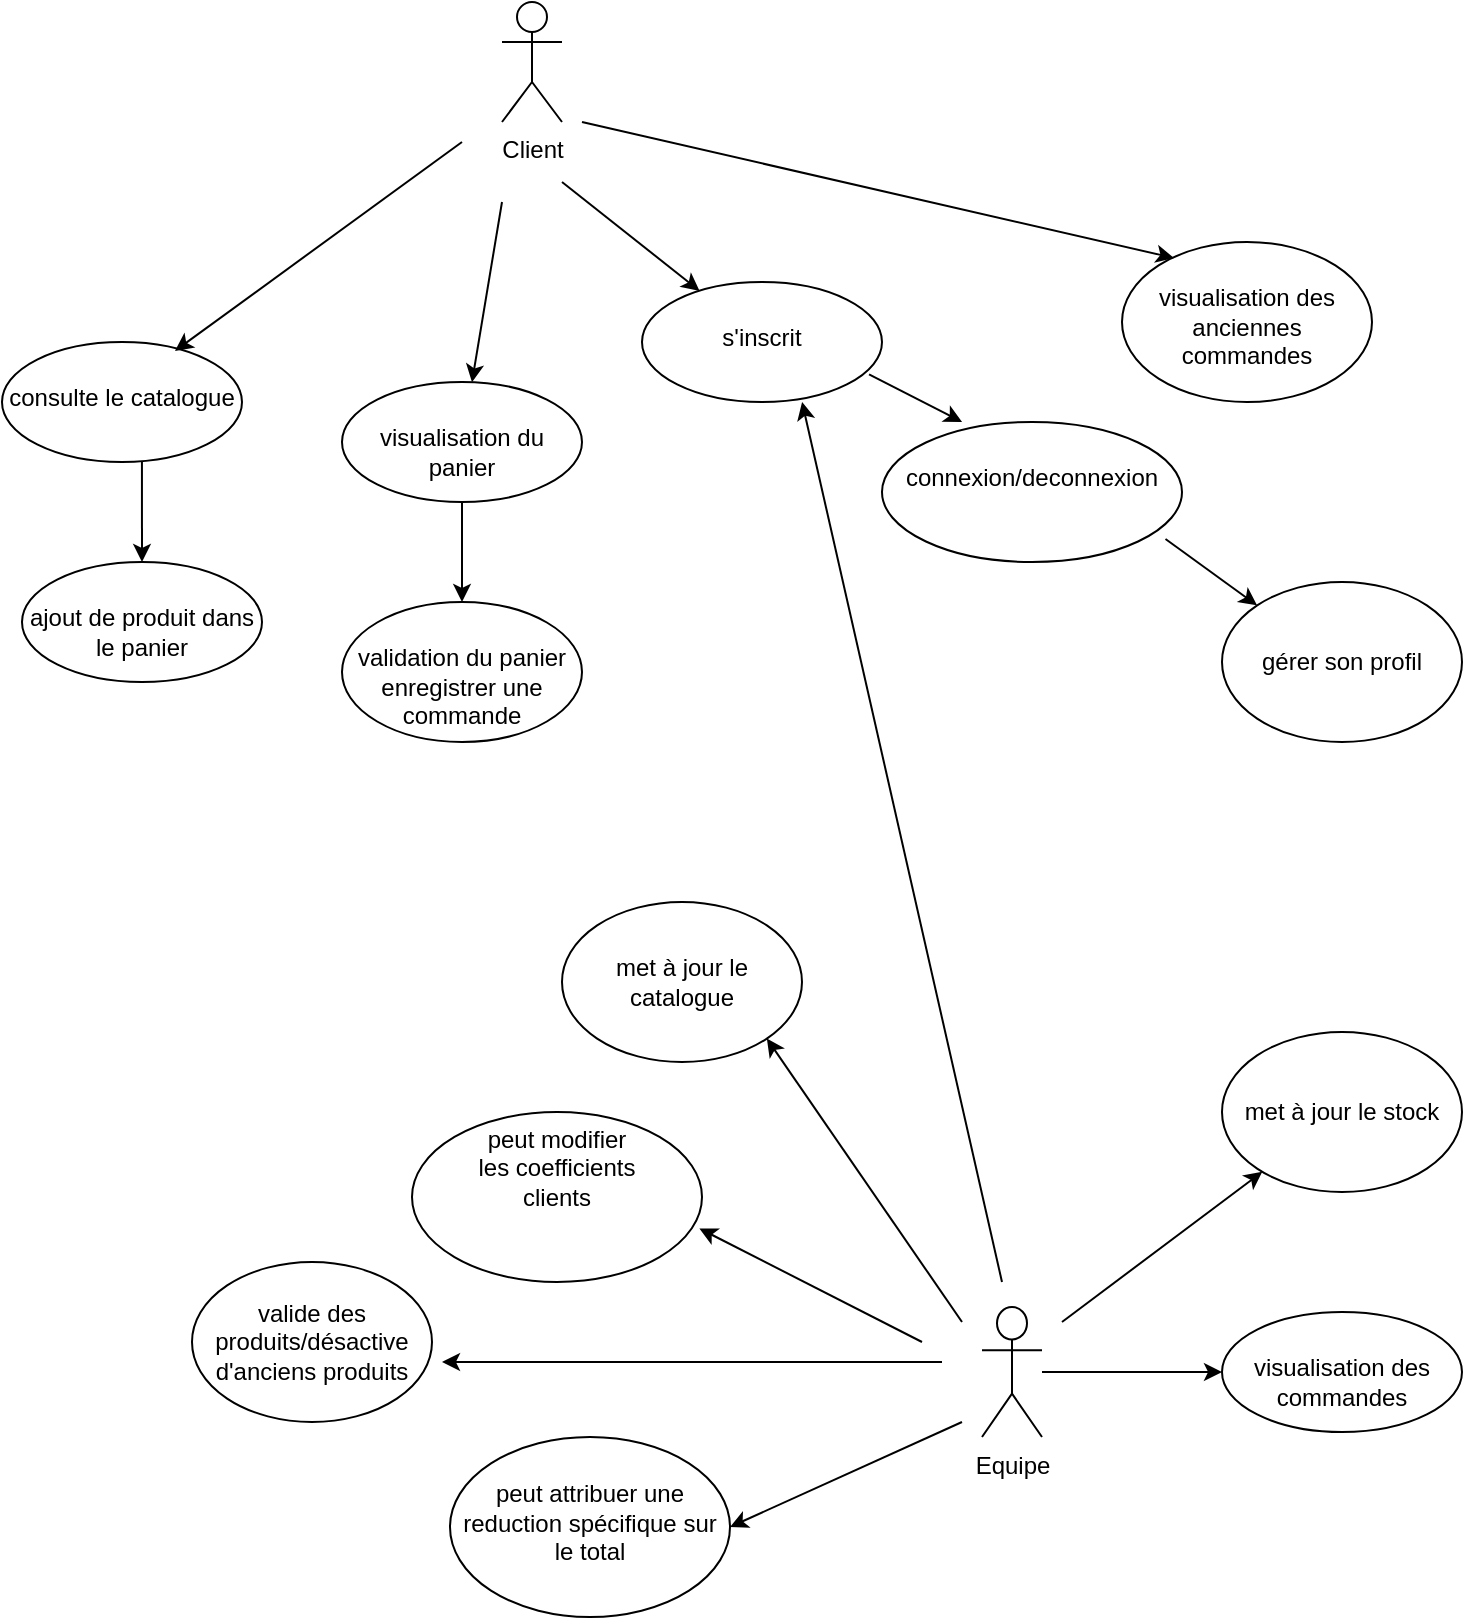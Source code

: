 <mxfile version="20.4.2" type="github">
  <diagram id="7ZEajGeMnrBSnoidg-YK" name="Page-1">
    <mxGraphModel dx="1422" dy="820" grid="1" gridSize="10" guides="1" tooltips="1" connect="1" arrows="1" fold="1" page="1" pageScale="1" pageWidth="827" pageHeight="1169" math="0" shadow="0">
      <root>
        <mxCell id="0" />
        <mxCell id="1" parent="0" />
        <mxCell id="nId9yDk2bHna9kCMeqKH-4" value="Client" style="shape=umlActor;verticalLabelPosition=bottom;verticalAlign=top;html=1;outlineConnect=0;" vertex="1" parent="1">
          <mxGeometry x="300" y="30" width="30" height="60" as="geometry" />
        </mxCell>
        <mxCell id="nId9yDk2bHna9kCMeqKH-11" value="&lt;div&gt;&lt;br&gt;&lt;/div&gt;&lt;div&gt;consulte le catalogue&lt;br&gt;&lt;/div&gt;" style="ellipse;whiteSpace=wrap;html=1;verticalAlign=top;" vertex="1" parent="1">
          <mxGeometry x="50" y="200" width="120" height="60" as="geometry" />
        </mxCell>
        <mxCell id="nId9yDk2bHna9kCMeqKH-23" value="&lt;div&gt;peut modifier&lt;/div&gt;&lt;div&gt;les coefficients&lt;/div&gt;&lt;div&gt;clients&lt;br&gt;&lt;/div&gt;" style="ellipse;whiteSpace=wrap;html=1;verticalAlign=top;" vertex="1" parent="1">
          <mxGeometry x="255" y="585" width="145" height="85" as="geometry" />
        </mxCell>
        <mxCell id="nId9yDk2bHna9kCMeqKH-117" value="" style="edgeStyle=orthogonalEdgeStyle;rounded=0;orthogonalLoop=1;jettySize=auto;html=1;" edge="1" parent="1" source="nId9yDk2bHna9kCMeqKH-30" target="nId9yDk2bHna9kCMeqKH-116">
          <mxGeometry relative="1" as="geometry" />
        </mxCell>
        <mxCell id="nId9yDk2bHna9kCMeqKH-30" value="&lt;div&gt;Equipe&lt;/div&gt;&lt;div&gt;&lt;br&gt;&lt;/div&gt;" style="shape=umlActor;verticalLabelPosition=bottom;verticalAlign=top;html=1;outlineConnect=0;" vertex="1" parent="1">
          <mxGeometry x="540" y="682.5" width="30" height="65" as="geometry" />
        </mxCell>
        <mxCell id="nId9yDk2bHna9kCMeqKH-31" value="&lt;div&gt;&lt;br&gt;&lt;/div&gt;&lt;div&gt;validation du panier&lt;br&gt;&lt;/div&gt;enregistrer une commande" style="ellipse;whiteSpace=wrap;html=1;verticalAlign=top;" vertex="1" parent="1">
          <mxGeometry x="220" y="330" width="120" height="70" as="geometry" />
        </mxCell>
        <mxCell id="nId9yDk2bHna9kCMeqKH-33" value="&lt;div&gt;&lt;br&gt;&lt;/div&gt;&lt;div&gt;visualisation du panier&lt;br&gt;&lt;/div&gt;" style="ellipse;whiteSpace=wrap;html=1;verticalAlign=top;" vertex="1" parent="1">
          <mxGeometry x="220" y="220" width="120" height="60" as="geometry" />
        </mxCell>
        <mxCell id="nId9yDk2bHna9kCMeqKH-39" value="&lt;div&gt;&lt;br&gt;&lt;/div&gt;&lt;div&gt;s&#39;inscrit&lt;/div&gt;" style="ellipse;whiteSpace=wrap;html=1;verticalAlign=top;" vertex="1" parent="1">
          <mxGeometry x="370" y="170" width="120" height="60" as="geometry" />
        </mxCell>
        <mxCell id="nId9yDk2bHna9kCMeqKH-49" value="&lt;div&gt;&lt;br&gt;&lt;/div&gt;&lt;div&gt;visualisation des anciennes commandes&lt;br&gt;&lt;/div&gt;" style="ellipse;whiteSpace=wrap;html=1;verticalAlign=top;" vertex="1" parent="1">
          <mxGeometry x="610" y="150" width="125" height="80" as="geometry" />
        </mxCell>
        <mxCell id="nId9yDk2bHna9kCMeqKH-52" value="&lt;div&gt;&lt;br&gt;&lt;/div&gt;&lt;div&gt;ajout de produit dans le panier &lt;br&gt;&lt;/div&gt;" style="ellipse;whiteSpace=wrap;html=1;verticalAlign=top;" vertex="1" parent="1">
          <mxGeometry x="60" y="310" width="120" height="60" as="geometry" />
        </mxCell>
        <mxCell id="nId9yDk2bHna9kCMeqKH-60" value="&lt;div&gt;&lt;br&gt;&lt;/div&gt;&lt;div&gt;connexion/deconnexion&lt;br&gt;&lt;/div&gt;" style="ellipse;whiteSpace=wrap;html=1;verticalAlign=top;" vertex="1" parent="1">
          <mxGeometry x="490" y="240" width="150" height="70" as="geometry" />
        </mxCell>
        <mxCell id="nId9yDk2bHna9kCMeqKH-75" value="&lt;div&gt;&lt;br&gt;&lt;/div&gt;&lt;div&gt;peut attribuer une reduction spécifique sur le total&lt;br&gt;&lt;/div&gt;" style="ellipse;whiteSpace=wrap;html=1;verticalAlign=top;" vertex="1" parent="1">
          <mxGeometry x="274" y="747.5" width="140" height="90" as="geometry" />
        </mxCell>
        <mxCell id="nId9yDk2bHna9kCMeqKH-83" value="gérer son profil" style="ellipse;whiteSpace=wrap;html=1;" vertex="1" parent="1">
          <mxGeometry x="660" y="320" width="120" height="80" as="geometry" />
        </mxCell>
        <mxCell id="nId9yDk2bHna9kCMeqKH-94" value="" style="endArrow=classic;html=1;rounded=0;entryX=0.24;entryY=0.074;entryDx=0;entryDy=0;entryPerimeter=0;" edge="1" parent="1" target="nId9yDk2bHna9kCMeqKH-39">
          <mxGeometry width="50" height="50" relative="1" as="geometry">
            <mxPoint x="330" y="120" as="sourcePoint" />
            <mxPoint x="470" y="340" as="targetPoint" />
          </mxGeometry>
        </mxCell>
        <mxCell id="nId9yDk2bHna9kCMeqKH-95" value="" style="endArrow=classic;html=1;rounded=0;" edge="1" parent="1" target="nId9yDk2bHna9kCMeqKH-33">
          <mxGeometry width="50" height="50" relative="1" as="geometry">
            <mxPoint x="300" y="130" as="sourcePoint" />
            <mxPoint x="470" y="340" as="targetPoint" />
          </mxGeometry>
        </mxCell>
        <mxCell id="nId9yDk2bHna9kCMeqKH-96" value="" style="endArrow=classic;html=1;rounded=0;entryX=0.721;entryY=0.074;entryDx=0;entryDy=0;entryPerimeter=0;" edge="1" parent="1" target="nId9yDk2bHna9kCMeqKH-11">
          <mxGeometry width="50" height="50" relative="1" as="geometry">
            <mxPoint x="280" y="100" as="sourcePoint" />
            <mxPoint x="470" y="340" as="targetPoint" />
          </mxGeometry>
        </mxCell>
        <mxCell id="nId9yDk2bHna9kCMeqKH-98" value="" style="endArrow=classic;html=1;rounded=0;exitX=0.946;exitY=0.77;exitDx=0;exitDy=0;exitPerimeter=0;entryX=0.267;entryY=0;entryDx=0;entryDy=0;entryPerimeter=0;" edge="1" parent="1" source="nId9yDk2bHna9kCMeqKH-39" target="nId9yDk2bHna9kCMeqKH-60">
          <mxGeometry width="50" height="50" relative="1" as="geometry">
            <mxPoint x="420" y="390" as="sourcePoint" />
            <mxPoint x="470" y="340" as="targetPoint" />
          </mxGeometry>
        </mxCell>
        <mxCell id="nId9yDk2bHna9kCMeqKH-99" value="" style="endArrow=classic;html=1;rounded=0;exitX=0.945;exitY=0.836;exitDx=0;exitDy=0;exitPerimeter=0;entryX=0;entryY=0;entryDx=0;entryDy=0;" edge="1" parent="1" source="nId9yDk2bHna9kCMeqKH-60" target="nId9yDk2bHna9kCMeqKH-83">
          <mxGeometry width="50" height="50" relative="1" as="geometry">
            <mxPoint x="420" y="390" as="sourcePoint" />
            <mxPoint x="470" y="340" as="targetPoint" />
          </mxGeometry>
        </mxCell>
        <mxCell id="nId9yDk2bHna9kCMeqKH-102" value="" style="endArrow=classic;html=1;rounded=0;entryX=0.667;entryY=1;entryDx=0;entryDy=0;entryPerimeter=0;" edge="1" parent="1" target="nId9yDk2bHna9kCMeqKH-39">
          <mxGeometry width="50" height="50" relative="1" as="geometry">
            <mxPoint x="550" y="670" as="sourcePoint" />
            <mxPoint x="470" y="340" as="targetPoint" />
          </mxGeometry>
        </mxCell>
        <mxCell id="nId9yDk2bHna9kCMeqKH-103" value="met à jour le catalogue" style="ellipse;whiteSpace=wrap;html=1;" vertex="1" parent="1">
          <mxGeometry x="330" y="480" width="120" height="80" as="geometry" />
        </mxCell>
        <mxCell id="nId9yDk2bHna9kCMeqKH-104" value="met à jour le stock" style="ellipse;whiteSpace=wrap;html=1;" vertex="1" parent="1">
          <mxGeometry x="660" y="545" width="120" height="80" as="geometry" />
        </mxCell>
        <mxCell id="nId9yDk2bHna9kCMeqKH-105" value="valide des produits/désactive d&#39;anciens produits" style="ellipse;whiteSpace=wrap;html=1;" vertex="1" parent="1">
          <mxGeometry x="145" y="660" width="120" height="80" as="geometry" />
        </mxCell>
        <mxCell id="nId9yDk2bHna9kCMeqKH-106" value="" style="endArrow=classic;html=1;rounded=0;exitX=0.5;exitY=1;exitDx=0;exitDy=0;" edge="1" parent="1" source="nId9yDk2bHna9kCMeqKH-33" target="nId9yDk2bHna9kCMeqKH-31">
          <mxGeometry width="50" height="50" relative="1" as="geometry">
            <mxPoint x="420" y="390" as="sourcePoint" />
            <mxPoint x="470" y="340" as="targetPoint" />
          </mxGeometry>
        </mxCell>
        <mxCell id="nId9yDk2bHna9kCMeqKH-107" value="" style="endArrow=classic;html=1;rounded=0;exitX=0.583;exitY=1;exitDx=0;exitDy=0;exitPerimeter=0;" edge="1" parent="1" source="nId9yDk2bHna9kCMeqKH-11" target="nId9yDk2bHna9kCMeqKH-52">
          <mxGeometry width="50" height="50" relative="1" as="geometry">
            <mxPoint x="420" y="390" as="sourcePoint" />
            <mxPoint x="470" y="340" as="targetPoint" />
          </mxGeometry>
        </mxCell>
        <mxCell id="nId9yDk2bHna9kCMeqKH-109" value="" style="endArrow=classic;html=1;rounded=0;entryX=1;entryY=1;entryDx=0;entryDy=0;" edge="1" parent="1" target="nId9yDk2bHna9kCMeqKH-103">
          <mxGeometry width="50" height="50" relative="1" as="geometry">
            <mxPoint x="530" y="690" as="sourcePoint" />
            <mxPoint x="470" y="340" as="targetPoint" />
          </mxGeometry>
        </mxCell>
        <mxCell id="nId9yDk2bHna9kCMeqKH-110" value="" style="endArrow=classic;html=1;rounded=0;" edge="1" parent="1" target="nId9yDk2bHna9kCMeqKH-104">
          <mxGeometry width="50" height="50" relative="1" as="geometry">
            <mxPoint x="580" y="690" as="sourcePoint" />
            <mxPoint x="470" y="340" as="targetPoint" />
          </mxGeometry>
        </mxCell>
        <mxCell id="nId9yDk2bHna9kCMeqKH-111" value="" style="endArrow=classic;html=1;rounded=0;entryX=1;entryY=0.5;entryDx=0;entryDy=0;" edge="1" parent="1" target="nId9yDk2bHna9kCMeqKH-75">
          <mxGeometry width="50" height="50" relative="1" as="geometry">
            <mxPoint x="530" y="740" as="sourcePoint" />
            <mxPoint x="470" y="340" as="targetPoint" />
          </mxGeometry>
        </mxCell>
        <mxCell id="nId9yDk2bHna9kCMeqKH-112" value="" style="endArrow=classic;html=1;rounded=0;" edge="1" parent="1">
          <mxGeometry width="50" height="50" relative="1" as="geometry">
            <mxPoint x="520" y="710" as="sourcePoint" />
            <mxPoint x="270" y="710" as="targetPoint" />
          </mxGeometry>
        </mxCell>
        <mxCell id="nId9yDk2bHna9kCMeqKH-113" value="" style="endArrow=classic;html=1;rounded=0;entryX=0.991;entryY=0.685;entryDx=0;entryDy=0;entryPerimeter=0;" edge="1" parent="1" target="nId9yDk2bHna9kCMeqKH-23">
          <mxGeometry width="50" height="50" relative="1" as="geometry">
            <mxPoint x="510" y="700" as="sourcePoint" />
            <mxPoint x="470" y="340" as="targetPoint" />
          </mxGeometry>
        </mxCell>
        <mxCell id="nId9yDk2bHna9kCMeqKH-115" value="" style="endArrow=classic;html=1;rounded=0;entryX=0.208;entryY=0.1;entryDx=0;entryDy=0;entryPerimeter=0;" edge="1" parent="1" target="nId9yDk2bHna9kCMeqKH-49">
          <mxGeometry width="50" height="50" relative="1" as="geometry">
            <mxPoint x="340" y="90" as="sourcePoint" />
            <mxPoint x="390" y="430" as="targetPoint" />
          </mxGeometry>
        </mxCell>
        <mxCell id="nId9yDk2bHna9kCMeqKH-116" value="&lt;div&gt;&lt;br&gt;&lt;/div&gt;&lt;div&gt;visualisation des commandes&lt;br&gt;&lt;/div&gt;" style="ellipse;whiteSpace=wrap;html=1;verticalAlign=top;" vertex="1" parent="1">
          <mxGeometry x="660" y="685" width="120" height="60" as="geometry" />
        </mxCell>
      </root>
    </mxGraphModel>
  </diagram>
</mxfile>
